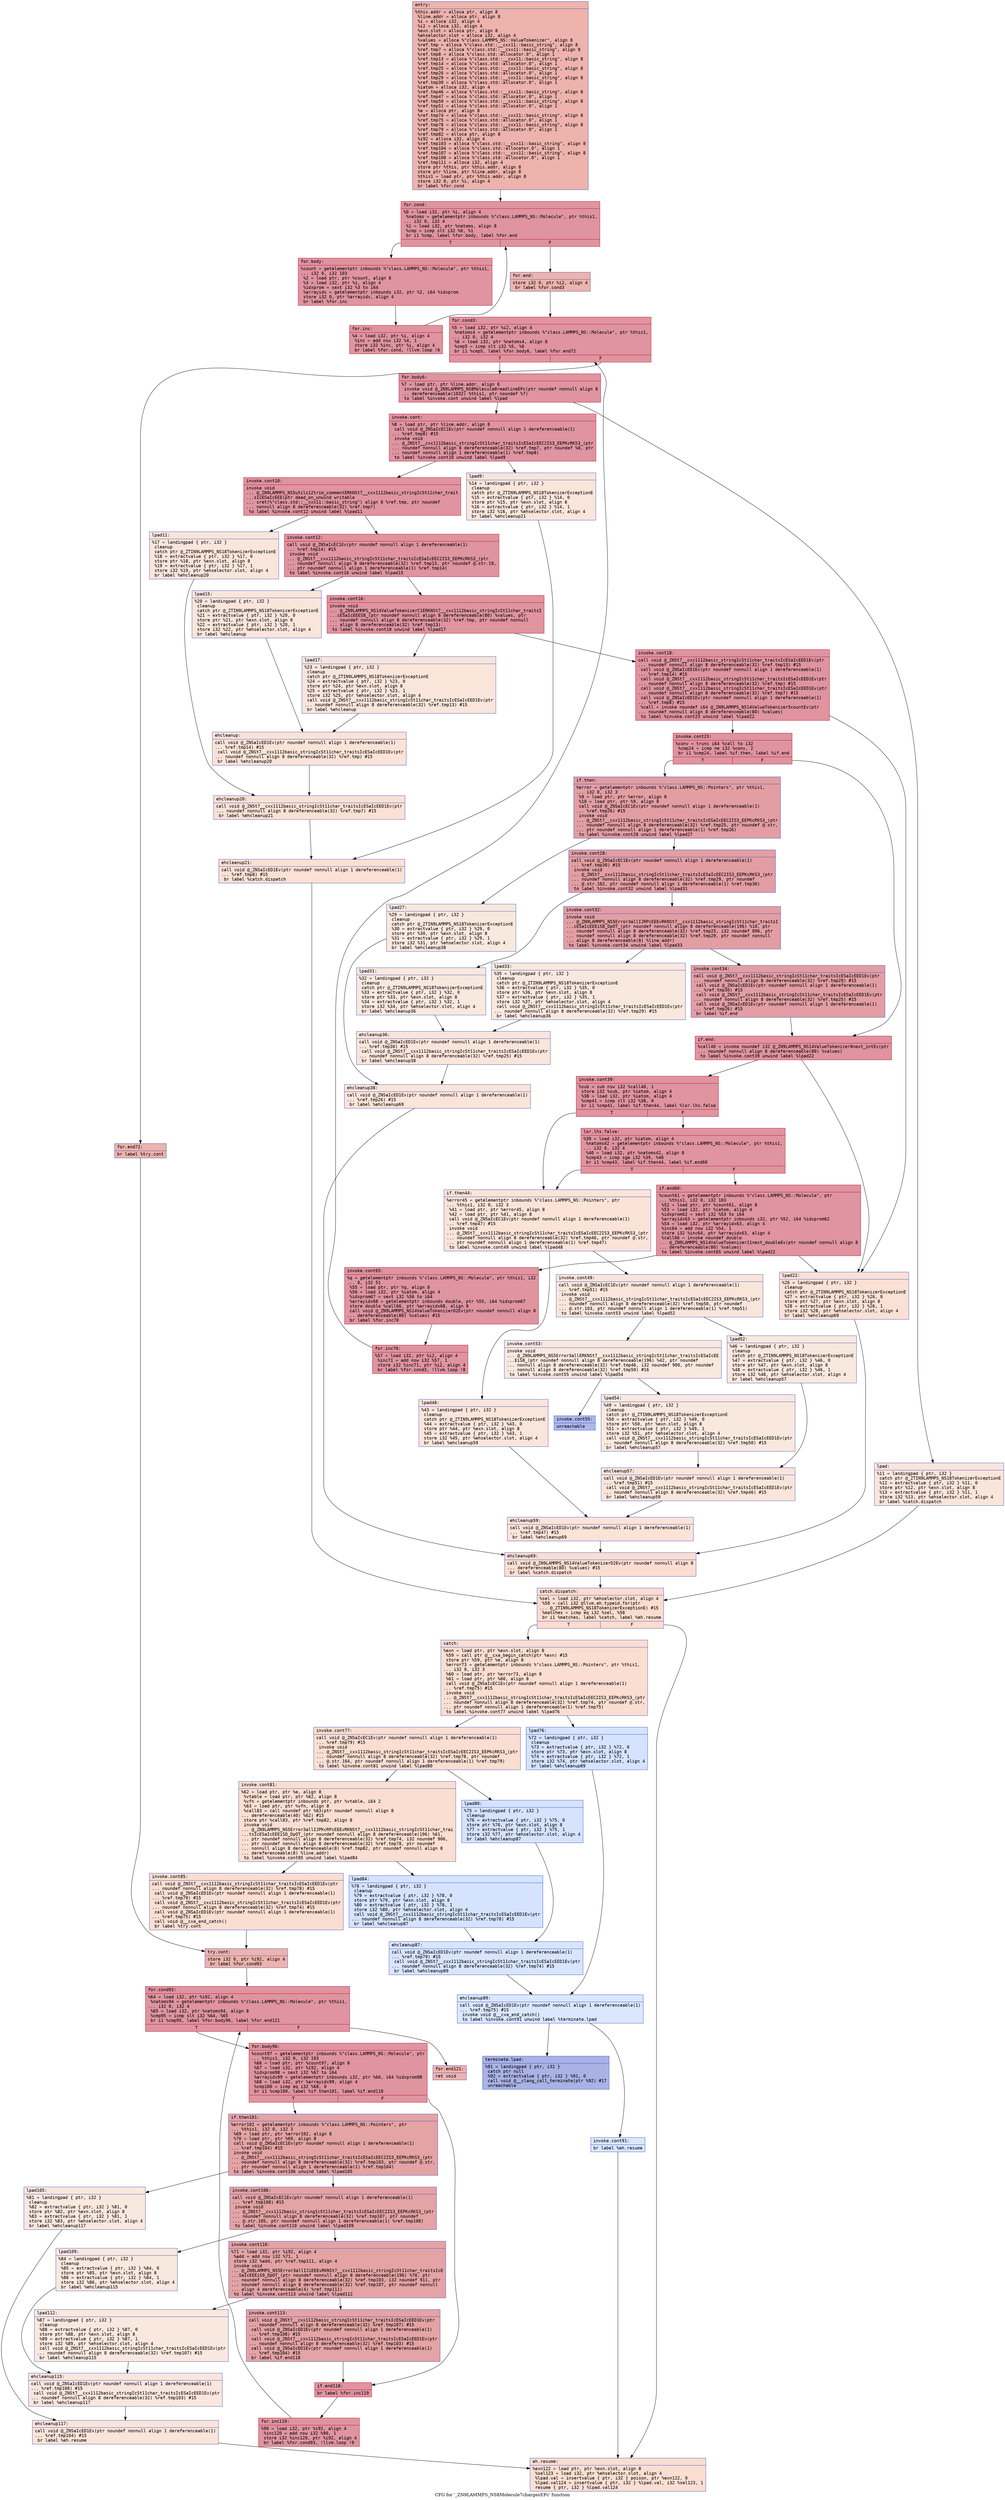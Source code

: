 digraph "CFG for '_ZN9LAMMPS_NS8Molecule7chargesEPc' function" {
	label="CFG for '_ZN9LAMMPS_NS8Molecule7chargesEPc' function";

	Node0x558e6093cf70 [shape=record,color="#3d50c3ff", style=filled, fillcolor="#d6524470" fontname="Courier",label="{entry:\l|  %this.addr = alloca ptr, align 8\l  %line.addr = alloca ptr, align 8\l  %i = alloca i32, align 4\l  %i2 = alloca i32, align 4\l  %exn.slot = alloca ptr, align 8\l  %ehselector.slot = alloca i32, align 4\l  %values = alloca %\"class.LAMMPS_NS::ValueTokenizer\", align 8\l  %ref.tmp = alloca %\"class.std::__cxx11::basic_string\", align 8\l  %ref.tmp7 = alloca %\"class.std::__cxx11::basic_string\", align 8\l  %ref.tmp8 = alloca %\"class.std::allocator.0\", align 1\l  %ref.tmp13 = alloca %\"class.std::__cxx11::basic_string\", align 8\l  %ref.tmp14 = alloca %\"class.std::allocator.0\", align 1\l  %ref.tmp25 = alloca %\"class.std::__cxx11::basic_string\", align 8\l  %ref.tmp26 = alloca %\"class.std::allocator.0\", align 1\l  %ref.tmp29 = alloca %\"class.std::__cxx11::basic_string\", align 8\l  %ref.tmp30 = alloca %\"class.std::allocator.0\", align 1\l  %iatom = alloca i32, align 4\l  %ref.tmp46 = alloca %\"class.std::__cxx11::basic_string\", align 8\l  %ref.tmp47 = alloca %\"class.std::allocator.0\", align 1\l  %ref.tmp50 = alloca %\"class.std::__cxx11::basic_string\", align 8\l  %ref.tmp51 = alloca %\"class.std::allocator.0\", align 1\l  %e = alloca ptr, align 8\l  %ref.tmp74 = alloca %\"class.std::__cxx11::basic_string\", align 8\l  %ref.tmp75 = alloca %\"class.std::allocator.0\", align 1\l  %ref.tmp78 = alloca %\"class.std::__cxx11::basic_string\", align 8\l  %ref.tmp79 = alloca %\"class.std::allocator.0\", align 1\l  %ref.tmp82 = alloca ptr, align 8\l  %i92 = alloca i32, align 4\l  %ref.tmp103 = alloca %\"class.std::__cxx11::basic_string\", align 8\l  %ref.tmp104 = alloca %\"class.std::allocator.0\", align 1\l  %ref.tmp107 = alloca %\"class.std::__cxx11::basic_string\", align 8\l  %ref.tmp108 = alloca %\"class.std::allocator.0\", align 1\l  %ref.tmp111 = alloca i32, align 4\l  store ptr %this, ptr %this.addr, align 8\l  store ptr %line, ptr %line.addr, align 8\l  %this1 = load ptr, ptr %this.addr, align 8\l  store i32 0, ptr %i, align 4\l  br label %for.cond\l}"];
	Node0x558e6093cf70 -> Node0x558e60943830[tooltip="entry -> for.cond\nProbability 100.00%" ];
	Node0x558e60943830 [shape=record,color="#b70d28ff", style=filled, fillcolor="#b70d2870" fontname="Courier",label="{for.cond:\l|  %0 = load i32, ptr %i, align 4\l  %natoms = getelementptr inbounds %\"class.LAMMPS_NS::Molecule\", ptr %this1,\l... i32 0, i32 4\l  %1 = load i32, ptr %natoms, align 8\l  %cmp = icmp slt i32 %0, %1\l  br i1 %cmp, label %for.body, label %for.end\l|{<s0>T|<s1>F}}"];
	Node0x558e60943830:s0 -> Node0x558e60943bb0[tooltip="for.cond -> for.body\nProbability 96.88%" ];
	Node0x558e60943830:s1 -> Node0x558e60943c30[tooltip="for.cond -> for.end\nProbability 3.12%" ];
	Node0x558e60943bb0 [shape=record,color="#b70d28ff", style=filled, fillcolor="#b70d2870" fontname="Courier",label="{for.body:\l|  %count = getelementptr inbounds %\"class.LAMMPS_NS::Molecule\", ptr %this1,\l... i32 0, i32 103\l  %2 = load ptr, ptr %count, align 8\l  %3 = load i32, ptr %i, align 4\l  %idxprom = sext i32 %3 to i64\l  %arrayidx = getelementptr inbounds i32, ptr %2, i64 %idxprom\l  store i32 0, ptr %arrayidx, align 4\l  br label %for.inc\l}"];
	Node0x558e60943bb0 -> Node0x558e60944130[tooltip="for.body -> for.inc\nProbability 100.00%" ];
	Node0x558e60944130 [shape=record,color="#b70d28ff", style=filled, fillcolor="#b70d2870" fontname="Courier",label="{for.inc:\l|  %4 = load i32, ptr %i, align 4\l  %inc = add nsw i32 %4, 1\l  store i32 %inc, ptr %i, align 4\l  br label %for.cond, !llvm.loop !6\l}"];
	Node0x558e60944130 -> Node0x558e60943830[tooltip="for.inc -> for.cond\nProbability 100.00%" ];
	Node0x558e60943c30 [shape=record,color="#3d50c3ff", style=filled, fillcolor="#d6524470" fontname="Courier",label="{for.end:\l|  store i32 0, ptr %i2, align 4\l  br label %for.cond3\l}"];
	Node0x558e60943c30 -> Node0x558e60944640[tooltip="for.end -> for.cond3\nProbability 100.00%" ];
	Node0x558e60944640 [shape=record,color="#b70d28ff", style=filled, fillcolor="#b70d2870" fontname="Courier",label="{for.cond3:\l|  %5 = load i32, ptr %i2, align 4\l  %natoms4 = getelementptr inbounds %\"class.LAMMPS_NS::Molecule\", ptr %this1,\l... i32 0, i32 4\l  %6 = load i32, ptr %natoms4, align 8\l  %cmp5 = icmp slt i32 %5, %6\l  br i1 %cmp5, label %for.body6, label %for.end72\l|{<s0>T|<s1>F}}"];
	Node0x558e60944640:s0 -> Node0x558e60942c40[tooltip="for.cond3 -> for.body6\nProbability 96.88%" ];
	Node0x558e60944640:s1 -> Node0x558e60942cc0[tooltip="for.cond3 -> for.end72\nProbability 3.12%" ];
	Node0x558e60942c40 [shape=record,color="#b70d28ff", style=filled, fillcolor="#b70d2870" fontname="Courier",label="{for.body6:\l|  %7 = load ptr, ptr %line.addr, align 8\l  invoke void @_ZN9LAMMPS_NS8Molecule8readlineEPc(ptr noundef nonnull align 8\l... dereferenceable(1032) %this1, ptr noundef %7)\l          to label %invoke.cont unwind label %lpad\l}"];
	Node0x558e60942c40 -> Node0x558e60944f30[tooltip="for.body6 -> invoke.cont\nProbability 100.00%" ];
	Node0x558e60942c40 -> Node0x558e60944fb0[tooltip="for.body6 -> lpad\nProbability 0.00%" ];
	Node0x558e60944f30 [shape=record,color="#b70d28ff", style=filled, fillcolor="#b70d2870" fontname="Courier",label="{invoke.cont:\l|  %8 = load ptr, ptr %line.addr, align 8\l  call void @_ZNSaIcEC1Ev(ptr noundef nonnull align 1 dereferenceable(1)\l... %ref.tmp8) #15\l  invoke void\l... @_ZNSt7__cxx1112basic_stringIcSt11char_traitsIcESaIcEEC2IS3_EEPKcRKS3_(ptr\l... noundef nonnull align 8 dereferenceable(32) %ref.tmp7, ptr noundef %8, ptr\l... noundef nonnull align 1 dereferenceable(1) %ref.tmp8)\l          to label %invoke.cont10 unwind label %lpad9\l}"];
	Node0x558e60944f30 -> Node0x558e609453a0[tooltip="invoke.cont -> invoke.cont10\nProbability 100.00%" ];
	Node0x558e60944f30 -> Node0x558e609453f0[tooltip="invoke.cont -> lpad9\nProbability 0.00%" ];
	Node0x558e609453a0 [shape=record,color="#b70d28ff", style=filled, fillcolor="#b70d2870" fontname="Courier",label="{invoke.cont10:\l|  invoke void\l... @_ZN9LAMMPS_NS5utils12trim_commentERKNSt7__cxx1112basic_stringIcSt11char_trait\l...sIcESaIcEEE(ptr dead_on_unwind writable\l... sret(%\"class.std::__cxx11::basic_string\") align 8 %ref.tmp, ptr noundef\l... nonnull align 8 dereferenceable(32) %ref.tmp7)\l          to label %invoke.cont12 unwind label %lpad11\l}"];
	Node0x558e609453a0 -> Node0x558e60945350[tooltip="invoke.cont10 -> invoke.cont12\nProbability 100.00%" ];
	Node0x558e609453a0 -> Node0x558e609456f0[tooltip="invoke.cont10 -> lpad11\nProbability 0.00%" ];
	Node0x558e60945350 [shape=record,color="#b70d28ff", style=filled, fillcolor="#b70d2870" fontname="Courier",label="{invoke.cont12:\l|  call void @_ZNSaIcEC1Ev(ptr noundef nonnull align 1 dereferenceable(1)\l... %ref.tmp14) #15\l  invoke void\l... @_ZNSt7__cxx1112basic_stringIcSt11char_traitsIcESaIcEEC2IS3_EEPKcRKS3_(ptr\l... noundef nonnull align 8 dereferenceable(32) %ref.tmp13, ptr noundef @.str.19,\l... ptr noundef nonnull align 1 dereferenceable(1) %ref.tmp14)\l          to label %invoke.cont16 unwind label %lpad15\l}"];
	Node0x558e60945350 -> Node0x558e60945ac0[tooltip="invoke.cont12 -> invoke.cont16\nProbability 100.00%" ];
	Node0x558e60945350 -> Node0x558e60945b40[tooltip="invoke.cont12 -> lpad15\nProbability 0.00%" ];
	Node0x558e60945ac0 [shape=record,color="#b70d28ff", style=filled, fillcolor="#b70d2870" fontname="Courier",label="{invoke.cont16:\l|  invoke void\l... @_ZN9LAMMPS_NS14ValueTokenizerC1ERKNSt7__cxx1112basic_stringIcSt11char_traitsI\l...cESaIcEEES8_(ptr noundef nonnull align 8 dereferenceable(80) %values, ptr\l... noundef nonnull align 8 dereferenceable(32) %ref.tmp, ptr noundef nonnull\l... align 8 dereferenceable(32) %ref.tmp13)\l          to label %invoke.cont18 unwind label %lpad17\l}"];
	Node0x558e60945ac0 -> Node0x558e60945a70[tooltip="invoke.cont16 -> invoke.cont18\nProbability 100.00%" ];
	Node0x558e60945ac0 -> Node0x558e60945dd0[tooltip="invoke.cont16 -> lpad17\nProbability 0.00%" ];
	Node0x558e60945a70 [shape=record,color="#b70d28ff", style=filled, fillcolor="#b70d2870" fontname="Courier",label="{invoke.cont18:\l|  call void @_ZNSt7__cxx1112basic_stringIcSt11char_traitsIcESaIcEED1Ev(ptr\l... noundef nonnull align 8 dereferenceable(32) %ref.tmp13) #15\l  call void @_ZNSaIcED1Ev(ptr noundef nonnull align 1 dereferenceable(1)\l... %ref.tmp14) #15\l  call void @_ZNSt7__cxx1112basic_stringIcSt11char_traitsIcESaIcEED1Ev(ptr\l... noundef nonnull align 8 dereferenceable(32) %ref.tmp) #15\l  call void @_ZNSt7__cxx1112basic_stringIcSt11char_traitsIcESaIcEED1Ev(ptr\l... noundef nonnull align 8 dereferenceable(32) %ref.tmp7) #15\l  call void @_ZNSaIcED1Ev(ptr noundef nonnull align 1 dereferenceable(1)\l... %ref.tmp8) #15\l  %call = invoke noundef i64 @_ZN9LAMMPS_NS14ValueTokenizer5countEv(ptr\l... noundef nonnull align 8 dereferenceable(80) %values)\l          to label %invoke.cont23 unwind label %lpad22\l}"];
	Node0x558e60945a70 -> Node0x558e60946570[tooltip="invoke.cont18 -> invoke.cont23\nProbability 100.00%" ];
	Node0x558e60945a70 -> Node0x558e609465f0[tooltip="invoke.cont18 -> lpad22\nProbability 0.00%" ];
	Node0x558e60946570 [shape=record,color="#b70d28ff", style=filled, fillcolor="#b70d2870" fontname="Courier",label="{invoke.cont23:\l|  %conv = trunc i64 %call to i32\l  %cmp24 = icmp ne i32 %conv, 2\l  br i1 %cmp24, label %if.then, label %if.end\l|{<s0>T|<s1>F}}"];
	Node0x558e60946570:s0 -> Node0x558e60946810[tooltip="invoke.cont23 -> if.then\nProbability 50.00%" ];
	Node0x558e60946570:s1 -> Node0x558e60946880[tooltip="invoke.cont23 -> if.end\nProbability 50.00%" ];
	Node0x558e60946810 [shape=record,color="#3d50c3ff", style=filled, fillcolor="#be242e70" fontname="Courier",label="{if.then:\l|  %error = getelementptr inbounds %\"class.LAMMPS_NS::Pointers\", ptr %this1,\l... i32 0, i32 3\l  %9 = load ptr, ptr %error, align 8\l  %10 = load ptr, ptr %9, align 8\l  call void @_ZNSaIcEC1Ev(ptr noundef nonnull align 1 dereferenceable(1)\l... %ref.tmp26) #15\l  invoke void\l... @_ZNSt7__cxx1112basic_stringIcSt11char_traitsIcESaIcEEC2IS3_EEPKcRKS3_(ptr\l... noundef nonnull align 8 dereferenceable(32) %ref.tmp25, ptr noundef @.str,\l... ptr noundef nonnull align 1 dereferenceable(1) %ref.tmp26)\l          to label %invoke.cont28 unwind label %lpad27\l}"];
	Node0x558e60946810 -> Node0x558e60946d60[tooltip="if.then -> invoke.cont28\nProbability 100.00%" ];
	Node0x558e60946810 -> Node0x558e60946db0[tooltip="if.then -> lpad27\nProbability 0.00%" ];
	Node0x558e60946d60 [shape=record,color="#3d50c3ff", style=filled, fillcolor="#be242e70" fontname="Courier",label="{invoke.cont28:\l|  call void @_ZNSaIcEC1Ev(ptr noundef nonnull align 1 dereferenceable(1)\l... %ref.tmp30) #15\l  invoke void\l... @_ZNSt7__cxx1112basic_stringIcSt11char_traitsIcESaIcEEC2IS3_EEPKcRKS3_(ptr\l... noundef nonnull align 8 dereferenceable(32) %ref.tmp29, ptr noundef\l... @.str.102, ptr noundef nonnull align 1 dereferenceable(1) %ref.tmp30)\l          to label %invoke.cont32 unwind label %lpad31\l}"];
	Node0x558e60946d60 -> Node0x558e60947100[tooltip="invoke.cont28 -> invoke.cont32\nProbability 100.00%" ];
	Node0x558e60946d60 -> Node0x558e60947150[tooltip="invoke.cont28 -> lpad31\nProbability 0.00%" ];
	Node0x558e60947100 [shape=record,color="#3d50c3ff", style=filled, fillcolor="#be242e70" fontname="Courier",label="{invoke.cont32:\l|  invoke void\l... @_ZN9LAMMPS_NS5Error3allIJRPcEEEvRKNSt7__cxx1112basic_stringIcSt11char_traitsI\l...cESaIcEEEiSB_DpOT_(ptr noundef nonnull align 8 dereferenceable(196) %10, ptr\l... noundef nonnull align 8 dereferenceable(32) %ref.tmp25, i32 noundef 896, ptr\l... noundef nonnull align 8 dereferenceable(32) %ref.tmp29, ptr noundef nonnull\l... align 8 dereferenceable(8) %line.addr)\l          to label %invoke.cont34 unwind label %lpad33\l}"];
	Node0x558e60947100 -> Node0x558e609470b0[tooltip="invoke.cont32 -> invoke.cont34\nProbability 100.00%" ];
	Node0x558e60947100 -> Node0x558e60947410[tooltip="invoke.cont32 -> lpad33\nProbability 0.00%" ];
	Node0x558e609470b0 [shape=record,color="#3d50c3ff", style=filled, fillcolor="#be242e70" fontname="Courier",label="{invoke.cont34:\l|  call void @_ZNSt7__cxx1112basic_stringIcSt11char_traitsIcESaIcEED1Ev(ptr\l... noundef nonnull align 8 dereferenceable(32) %ref.tmp29) #15\l  call void @_ZNSaIcED1Ev(ptr noundef nonnull align 1 dereferenceable(1)\l... %ref.tmp30) #15\l  call void @_ZNSt7__cxx1112basic_stringIcSt11char_traitsIcESaIcEED1Ev(ptr\l... noundef nonnull align 8 dereferenceable(32) %ref.tmp25) #15\l  call void @_ZNSaIcED1Ev(ptr noundef nonnull align 1 dereferenceable(1)\l... %ref.tmp26) #15\l  br label %if.end\l}"];
	Node0x558e609470b0 -> Node0x558e60946880[tooltip="invoke.cont34 -> if.end\nProbability 100.00%" ];
	Node0x558e60944fb0 [shape=record,color="#3d50c3ff", style=filled, fillcolor="#f4c5ad70" fontname="Courier",label="{lpad:\l|  %11 = landingpad \{ ptr, i32 \}\l          catch ptr @_ZTIN9LAMMPS_NS18TokenizerExceptionE\l  %12 = extractvalue \{ ptr, i32 \} %11, 0\l  store ptr %12, ptr %exn.slot, align 8\l  %13 = extractvalue \{ ptr, i32 \} %11, 1\l  store i32 %13, ptr %ehselector.slot, align 4\l  br label %catch.dispatch\l}"];
	Node0x558e60944fb0 -> Node0x558e60947e30[tooltip="lpad -> catch.dispatch\nProbability 100.00%" ];
	Node0x558e609453f0 [shape=record,color="#3d50c3ff", style=filled, fillcolor="#f4c5ad70" fontname="Courier",label="{lpad9:\l|  %14 = landingpad \{ ptr, i32 \}\l          cleanup\l          catch ptr @_ZTIN9LAMMPS_NS18TokenizerExceptionE\l  %15 = extractvalue \{ ptr, i32 \} %14, 0\l  store ptr %15, ptr %exn.slot, align 8\l  %16 = extractvalue \{ ptr, i32 \} %14, 1\l  store i32 %16, ptr %ehselector.slot, align 4\l  br label %ehcleanup21\l}"];
	Node0x558e609453f0 -> Node0x558e60948160[tooltip="lpad9 -> ehcleanup21\nProbability 100.00%" ];
	Node0x558e609456f0 [shape=record,color="#3d50c3ff", style=filled, fillcolor="#f4c5ad70" fontname="Courier",label="{lpad11:\l|  %17 = landingpad \{ ptr, i32 \}\l          cleanup\l          catch ptr @_ZTIN9LAMMPS_NS18TokenizerExceptionE\l  %18 = extractvalue \{ ptr, i32 \} %17, 0\l  store ptr %18, ptr %exn.slot, align 8\l  %19 = extractvalue \{ ptr, i32 \} %17, 1\l  store i32 %19, ptr %ehselector.slot, align 4\l  br label %ehcleanup20\l}"];
	Node0x558e609456f0 -> Node0x558e60948560[tooltip="lpad11 -> ehcleanup20\nProbability 100.00%" ];
	Node0x558e60945b40 [shape=record,color="#3d50c3ff", style=filled, fillcolor="#f4c5ad70" fontname="Courier",label="{lpad15:\l|  %20 = landingpad \{ ptr, i32 \}\l          cleanup\l          catch ptr @_ZTIN9LAMMPS_NS18TokenizerExceptionE\l  %21 = extractvalue \{ ptr, i32 \} %20, 0\l  store ptr %21, ptr %exn.slot, align 8\l  %22 = extractvalue \{ ptr, i32 \} %20, 1\l  store i32 %22, ptr %ehselector.slot, align 4\l  br label %ehcleanup\l}"];
	Node0x558e60945b40 -> Node0x558e60948960[tooltip="lpad15 -> ehcleanup\nProbability 100.00%" ];
	Node0x558e60945dd0 [shape=record,color="#3d50c3ff", style=filled, fillcolor="#f4c5ad70" fontname="Courier",label="{lpad17:\l|  %23 = landingpad \{ ptr, i32 \}\l          cleanup\l          catch ptr @_ZTIN9LAMMPS_NS18TokenizerExceptionE\l  %24 = extractvalue \{ ptr, i32 \} %23, 0\l  store ptr %24, ptr %exn.slot, align 8\l  %25 = extractvalue \{ ptr, i32 \} %23, 1\l  store i32 %25, ptr %ehselector.slot, align 4\l  call void @_ZNSt7__cxx1112basic_stringIcSt11char_traitsIcESaIcEED1Ev(ptr\l... noundef nonnull align 8 dereferenceable(32) %ref.tmp13) #15\l  br label %ehcleanup\l}"];
	Node0x558e60945dd0 -> Node0x558e60948960[tooltip="lpad17 -> ehcleanup\nProbability 100.00%" ];
	Node0x558e60948960 [shape=record,color="#3d50c3ff", style=filled, fillcolor="#f6bfa670" fontname="Courier",label="{ehcleanup:\l|  call void @_ZNSaIcED1Ev(ptr noundef nonnull align 1 dereferenceable(1)\l... %ref.tmp14) #15\l  call void @_ZNSt7__cxx1112basic_stringIcSt11char_traitsIcESaIcEED1Ev(ptr\l... noundef nonnull align 8 dereferenceable(32) %ref.tmp) #15\l  br label %ehcleanup20\l}"];
	Node0x558e60948960 -> Node0x558e60948560[tooltip="ehcleanup -> ehcleanup20\nProbability 100.00%" ];
	Node0x558e60948560 [shape=record,color="#3d50c3ff", style=filled, fillcolor="#f7bca170" fontname="Courier",label="{ehcleanup20:\l|  call void @_ZNSt7__cxx1112basic_stringIcSt11char_traitsIcESaIcEED1Ev(ptr\l... noundef nonnull align 8 dereferenceable(32) %ref.tmp7) #15\l  br label %ehcleanup21\l}"];
	Node0x558e60948560 -> Node0x558e60948160[tooltip="ehcleanup20 -> ehcleanup21\nProbability 100.00%" ];
	Node0x558e60948160 [shape=record,color="#3d50c3ff", style=filled, fillcolor="#f7b99e70" fontname="Courier",label="{ehcleanup21:\l|  call void @_ZNSaIcED1Ev(ptr noundef nonnull align 1 dereferenceable(1)\l... %ref.tmp8) #15\l  br label %catch.dispatch\l}"];
	Node0x558e60948160 -> Node0x558e60947e30[tooltip="ehcleanup21 -> catch.dispatch\nProbability 100.00%" ];
	Node0x558e609465f0 [shape=record,color="#3d50c3ff", style=filled, fillcolor="#f7bca170" fontname="Courier",label="{lpad22:\l|  %26 = landingpad \{ ptr, i32 \}\l          cleanup\l          catch ptr @_ZTIN9LAMMPS_NS18TokenizerExceptionE\l  %27 = extractvalue \{ ptr, i32 \} %26, 0\l  store ptr %27, ptr %exn.slot, align 8\l  %28 = extractvalue \{ ptr, i32 \} %26, 1\l  store i32 %28, ptr %ehselector.slot, align 4\l  br label %ehcleanup69\l}"];
	Node0x558e609465f0 -> Node0x558e60949720[tooltip="lpad22 -> ehcleanup69\nProbability 100.00%" ];
	Node0x558e60946db0 [shape=record,color="#3d50c3ff", style=filled, fillcolor="#f2cab570" fontname="Courier",label="{lpad27:\l|  %29 = landingpad \{ ptr, i32 \}\l          cleanup\l          catch ptr @_ZTIN9LAMMPS_NS18TokenizerExceptionE\l  %30 = extractvalue \{ ptr, i32 \} %29, 0\l  store ptr %30, ptr %exn.slot, align 8\l  %31 = extractvalue \{ ptr, i32 \} %29, 1\l  store i32 %31, ptr %ehselector.slot, align 4\l  br label %ehcleanup38\l}"];
	Node0x558e60946db0 -> Node0x558e60949ac0[tooltip="lpad27 -> ehcleanup38\nProbability 100.00%" ];
	Node0x558e60947150 [shape=record,color="#3d50c3ff", style=filled, fillcolor="#f2cab570" fontname="Courier",label="{lpad31:\l|  %32 = landingpad \{ ptr, i32 \}\l          cleanup\l          catch ptr @_ZTIN9LAMMPS_NS18TokenizerExceptionE\l  %33 = extractvalue \{ ptr, i32 \} %32, 0\l  store ptr %33, ptr %exn.slot, align 8\l  %34 = extractvalue \{ ptr, i32 \} %32, 1\l  store i32 %34, ptr %ehselector.slot, align 4\l  br label %ehcleanup36\l}"];
	Node0x558e60947150 -> Node0x558e60949e60[tooltip="lpad31 -> ehcleanup36\nProbability 100.00%" ];
	Node0x558e60947410 [shape=record,color="#3d50c3ff", style=filled, fillcolor="#f2cab570" fontname="Courier",label="{lpad33:\l|  %35 = landingpad \{ ptr, i32 \}\l          cleanup\l          catch ptr @_ZTIN9LAMMPS_NS18TokenizerExceptionE\l  %36 = extractvalue \{ ptr, i32 \} %35, 0\l  store ptr %36, ptr %exn.slot, align 8\l  %37 = extractvalue \{ ptr, i32 \} %35, 1\l  store i32 %37, ptr %ehselector.slot, align 4\l  call void @_ZNSt7__cxx1112basic_stringIcSt11char_traitsIcESaIcEED1Ev(ptr\l... noundef nonnull align 8 dereferenceable(32) %ref.tmp29) #15\l  br label %ehcleanup36\l}"];
	Node0x558e60947410 -> Node0x558e60949e60[tooltip="lpad33 -> ehcleanup36\nProbability 100.00%" ];
	Node0x558e60949e60 [shape=record,color="#3d50c3ff", style=filled, fillcolor="#f4c5ad70" fontname="Courier",label="{ehcleanup36:\l|  call void @_ZNSaIcED1Ev(ptr noundef nonnull align 1 dereferenceable(1)\l... %ref.tmp30) #15\l  call void @_ZNSt7__cxx1112basic_stringIcSt11char_traitsIcESaIcEED1Ev(ptr\l... noundef nonnull align 8 dereferenceable(32) %ref.tmp25) #15\l  br label %ehcleanup38\l}"];
	Node0x558e60949e60 -> Node0x558e60949ac0[tooltip="ehcleanup36 -> ehcleanup38\nProbability 100.00%" ];
	Node0x558e60949ac0 [shape=record,color="#3d50c3ff", style=filled, fillcolor="#f5c1a970" fontname="Courier",label="{ehcleanup38:\l|  call void @_ZNSaIcED1Ev(ptr noundef nonnull align 1 dereferenceable(1)\l... %ref.tmp26) #15\l  br label %ehcleanup69\l}"];
	Node0x558e60949ac0 -> Node0x558e60949720[tooltip="ehcleanup38 -> ehcleanup69\nProbability 100.00%" ];
	Node0x558e60946880 [shape=record,color="#b70d28ff", style=filled, fillcolor="#b70d2870" fontname="Courier",label="{if.end:\l|  %call40 = invoke noundef i32 @_ZN9LAMMPS_NS14ValueTokenizer8next_intEv(ptr\l... noundef nonnull align 8 dereferenceable(80) %values)\l          to label %invoke.cont39 unwind label %lpad22\l}"];
	Node0x558e60946880 -> Node0x558e6094a790[tooltip="if.end -> invoke.cont39\nProbability 100.00%" ];
	Node0x558e60946880 -> Node0x558e609465f0[tooltip="if.end -> lpad22\nProbability 0.00%" ];
	Node0x558e6094a790 [shape=record,color="#b70d28ff", style=filled, fillcolor="#b70d2870" fontname="Courier",label="{invoke.cont39:\l|  %sub = sub nsw i32 %call40, 1\l  store i32 %sub, ptr %iatom, align 4\l  %38 = load i32, ptr %iatom, align 4\l  %cmp41 = icmp slt i32 %38, 0\l  br i1 %cmp41, label %if.then44, label %lor.lhs.false\l|{<s0>T|<s1>F}}"];
	Node0x558e6094a790:s0 -> Node0x558e6094abd0[tooltip="invoke.cont39 -> if.then44\nProbability 0.00%" ];
	Node0x558e6094a790:s1 -> Node0x558e6094ac20[tooltip="invoke.cont39 -> lor.lhs.false\nProbability 100.00%" ];
	Node0x558e6094ac20 [shape=record,color="#b70d28ff", style=filled, fillcolor="#b70d2870" fontname="Courier",label="{lor.lhs.false:\l|  %39 = load i32, ptr %iatom, align 4\l  %natoms42 = getelementptr inbounds %\"class.LAMMPS_NS::Molecule\", ptr %this1,\l... i32 0, i32 4\l  %40 = load i32, ptr %natoms42, align 8\l  %cmp43 = icmp sge i32 %39, %40\l  br i1 %cmp43, label %if.then44, label %if.end60\l|{<s0>T|<s1>F}}"];
	Node0x558e6094ac20:s0 -> Node0x558e6094abd0[tooltip="lor.lhs.false -> if.then44\nProbability 0.00%" ];
	Node0x558e6094ac20:s1 -> Node0x558e6094aff0[tooltip="lor.lhs.false -> if.end60\nProbability 100.00%" ];
	Node0x558e6094abd0 [shape=record,color="#3d50c3ff", style=filled, fillcolor="#f6bfa670" fontname="Courier",label="{if.then44:\l|  %error45 = getelementptr inbounds %\"class.LAMMPS_NS::Pointers\", ptr\l... %this1, i32 0, i32 3\l  %41 = load ptr, ptr %error45, align 8\l  %42 = load ptr, ptr %41, align 8\l  call void @_ZNSaIcEC1Ev(ptr noundef nonnull align 1 dereferenceable(1)\l... %ref.tmp47) #15\l  invoke void\l... @_ZNSt7__cxx1112basic_stringIcSt11char_traitsIcESaIcEEC2IS3_EEPKcRKS3_(ptr\l... noundef nonnull align 8 dereferenceable(32) %ref.tmp46, ptr noundef @.str,\l... ptr noundef nonnull align 1 dereferenceable(1) %ref.tmp47)\l          to label %invoke.cont49 unwind label %lpad48\l}"];
	Node0x558e6094abd0 -> Node0x558e6094b480[tooltip="if.then44 -> invoke.cont49\nProbability 50.00%" ];
	Node0x558e6094abd0 -> Node0x558e6094b500[tooltip="if.then44 -> lpad48\nProbability 50.00%" ];
	Node0x558e6094b480 [shape=record,color="#3d50c3ff", style=filled, fillcolor="#f4c5ad70" fontname="Courier",label="{invoke.cont49:\l|  call void @_ZNSaIcEC1Ev(ptr noundef nonnull align 1 dereferenceable(1)\l... %ref.tmp51) #15\l  invoke void\l... @_ZNSt7__cxx1112basic_stringIcSt11char_traitsIcESaIcEEC2IS3_EEPKcRKS3_(ptr\l... noundef nonnull align 8 dereferenceable(32) %ref.tmp50, ptr noundef\l... @.str.103, ptr noundef nonnull align 1 dereferenceable(1) %ref.tmp51)\l          to label %invoke.cont53 unwind label %lpad52\l}"];
	Node0x558e6094b480 -> Node0x558e6094b820[tooltip="invoke.cont49 -> invoke.cont53\nProbability 50.00%" ];
	Node0x558e6094b480 -> Node0x558e6094b870[tooltip="invoke.cont49 -> lpad52\nProbability 50.00%" ];
	Node0x558e6094b820 [shape=record,color="#3d50c3ff", style=filled, fillcolor="#f2cab570" fontname="Courier",label="{invoke.cont53:\l|  invoke void\l... @_ZN9LAMMPS_NS5Error3allERKNSt7__cxx1112basic_stringIcSt11char_traitsIcESaIcEE\l...EiS8_(ptr noundef nonnull align 8 dereferenceable(196) %42, ptr noundef\l... nonnull align 8 dereferenceable(32) %ref.tmp46, i32 noundef 900, ptr noundef\l... nonnull align 8 dereferenceable(32) %ref.tmp50) #16\l          to label %invoke.cont55 unwind label %lpad54\l}"];
	Node0x558e6094b820 -> Node0x558e6094b7d0[tooltip="invoke.cont53 -> invoke.cont55\nProbability 0.00%" ];
	Node0x558e6094b820 -> Node0x558e60944b60[tooltip="invoke.cont53 -> lpad54\nProbability 100.00%" ];
	Node0x558e6094b7d0 [shape=record,color="#3d50c3ff", style=filled, fillcolor="#465ecf70" fontname="Courier",label="{invoke.cont55:\l|  unreachable\l}"];
	Node0x558e6094b500 [shape=record,color="#3d50c3ff", style=filled, fillcolor="#f4c5ad70" fontname="Courier",label="{lpad48:\l|  %43 = landingpad \{ ptr, i32 \}\l          cleanup\l          catch ptr @_ZTIN9LAMMPS_NS18TokenizerExceptionE\l  %44 = extractvalue \{ ptr, i32 \} %43, 0\l  store ptr %44, ptr %exn.slot, align 8\l  %45 = extractvalue \{ ptr, i32 \} %43, 1\l  store i32 %45, ptr %ehselector.slot, align 4\l  br label %ehcleanup59\l}"];
	Node0x558e6094b500 -> Node0x558e6094c7e0[tooltip="lpad48 -> ehcleanup59\nProbability 100.00%" ];
	Node0x558e6094b870 [shape=record,color="#3d50c3ff", style=filled, fillcolor="#f2cab570" fontname="Courier",label="{lpad52:\l|  %46 = landingpad \{ ptr, i32 \}\l          cleanup\l          catch ptr @_ZTIN9LAMMPS_NS18TokenizerExceptionE\l  %47 = extractvalue \{ ptr, i32 \} %46, 0\l  store ptr %47, ptr %exn.slot, align 8\l  %48 = extractvalue \{ ptr, i32 \} %46, 1\l  store i32 %48, ptr %ehselector.slot, align 4\l  br label %ehcleanup57\l}"];
	Node0x558e6094b870 -> Node0x558e6094d3c0[tooltip="lpad52 -> ehcleanup57\nProbability 100.00%" ];
	Node0x558e60944b60 [shape=record,color="#3d50c3ff", style=filled, fillcolor="#f2cab570" fontname="Courier",label="{lpad54:\l|  %49 = landingpad \{ ptr, i32 \}\l          cleanup\l          catch ptr @_ZTIN9LAMMPS_NS18TokenizerExceptionE\l  %50 = extractvalue \{ ptr, i32 \} %49, 0\l  store ptr %50, ptr %exn.slot, align 8\l  %51 = extractvalue \{ ptr, i32 \} %49, 1\l  store i32 %51, ptr %ehselector.slot, align 4\l  call void @_ZNSt7__cxx1112basic_stringIcSt11char_traitsIcESaIcEED1Ev(ptr\l... noundef nonnull align 8 dereferenceable(32) %ref.tmp50) #15\l  br label %ehcleanup57\l}"];
	Node0x558e60944b60 -> Node0x558e6094d3c0[tooltip="lpad54 -> ehcleanup57\nProbability 100.00%" ];
	Node0x558e6094d3c0 [shape=record,color="#3d50c3ff", style=filled, fillcolor="#f4c5ad70" fontname="Courier",label="{ehcleanup57:\l|  call void @_ZNSaIcED1Ev(ptr noundef nonnull align 1 dereferenceable(1)\l... %ref.tmp51) #15\l  call void @_ZNSt7__cxx1112basic_stringIcSt11char_traitsIcESaIcEED1Ev(ptr\l... noundef nonnull align 8 dereferenceable(32) %ref.tmp46) #15\l  br label %ehcleanup59\l}"];
	Node0x558e6094d3c0 -> Node0x558e6094c7e0[tooltip="ehcleanup57 -> ehcleanup59\nProbability 100.00%" ];
	Node0x558e6094c7e0 [shape=record,color="#3d50c3ff", style=filled, fillcolor="#f6bfa670" fontname="Courier",label="{ehcleanup59:\l|  call void @_ZNSaIcED1Ev(ptr noundef nonnull align 1 dereferenceable(1)\l... %ref.tmp47) #15\l  br label %ehcleanup69\l}"];
	Node0x558e6094c7e0 -> Node0x558e60949720[tooltip="ehcleanup59 -> ehcleanup69\nProbability 100.00%" ];
	Node0x558e6094aff0 [shape=record,color="#b70d28ff", style=filled, fillcolor="#b70d2870" fontname="Courier",label="{if.end60:\l|  %count61 = getelementptr inbounds %\"class.LAMMPS_NS::Molecule\", ptr\l... %this1, i32 0, i32 103\l  %52 = load ptr, ptr %count61, align 8\l  %53 = load i32, ptr %iatom, align 4\l  %idxprom62 = sext i32 %53 to i64\l  %arrayidx63 = getelementptr inbounds i32, ptr %52, i64 %idxprom62\l  %54 = load i32, ptr %arrayidx63, align 4\l  %inc64 = add nsw i32 %54, 1\l  store i32 %inc64, ptr %arrayidx63, align 4\l  %call66 = invoke noundef double\l... @_ZN9LAMMPS_NS14ValueTokenizer11next_doubleEv(ptr noundef nonnull align 8\l... dereferenceable(80) %values)\l          to label %invoke.cont65 unwind label %lpad22\l}"];
	Node0x558e6094aff0 -> Node0x558e6094e170[tooltip="if.end60 -> invoke.cont65\nProbability 100.00%" ];
	Node0x558e6094aff0 -> Node0x558e609465f0[tooltip="if.end60 -> lpad22\nProbability 0.00%" ];
	Node0x558e6094e170 [shape=record,color="#b70d28ff", style=filled, fillcolor="#b70d2870" fontname="Courier",label="{invoke.cont65:\l|  %q = getelementptr inbounds %\"class.LAMMPS_NS::Molecule\", ptr %this1, i32\l... 0, i32 51\l  %55 = load ptr, ptr %q, align 8\l  %56 = load i32, ptr %iatom, align 4\l  %idxprom67 = sext i32 %56 to i64\l  %arrayidx68 = getelementptr inbounds double, ptr %55, i64 %idxprom67\l  store double %call66, ptr %arrayidx68, align 8\l  call void @_ZN9LAMMPS_NS14ValueTokenizerD2Ev(ptr noundef nonnull align 8\l... dereferenceable(80) %values) #15\l  br label %for.inc70\l}"];
	Node0x558e6094e170 -> Node0x558e6094e8c0[tooltip="invoke.cont65 -> for.inc70\nProbability 100.00%" ];
	Node0x558e6094e8c0 [shape=record,color="#b70d28ff", style=filled, fillcolor="#b70d2870" fontname="Courier",label="{for.inc70:\l|  %57 = load i32, ptr %i2, align 4\l  %inc71 = add nsw i32 %57, 1\l  store i32 %inc71, ptr %i2, align 4\l  br label %for.cond3, !llvm.loop !8\l}"];
	Node0x558e6094e8c0 -> Node0x558e60944640[tooltip="for.inc70 -> for.cond3\nProbability 100.00%" ];
	Node0x558e60949720 [shape=record,color="#3d50c3ff", style=filled, fillcolor="#f7b59970" fontname="Courier",label="{ehcleanup69:\l|  call void @_ZN9LAMMPS_NS14ValueTokenizerD2Ev(ptr noundef nonnull align 8\l... dereferenceable(80) %values) #15\l  br label %catch.dispatch\l}"];
	Node0x558e60949720 -> Node0x558e60947e30[tooltip="ehcleanup69 -> catch.dispatch\nProbability 100.00%" ];
	Node0x558e60947e30 [shape=record,color="#3d50c3ff", style=filled, fillcolor="#f7af9170" fontname="Courier",label="{catch.dispatch:\l|  %sel = load i32, ptr %ehselector.slot, align 4\l  %58 = call i32 @llvm.eh.typeid.for(ptr\l... @_ZTIN9LAMMPS_NS18TokenizerExceptionE) #15\l  %matches = icmp eq i32 %sel, %58\l  br i1 %matches, label %catch, label %eh.resume\l|{<s0>T|<s1>F}}"];
	Node0x558e60947e30:s0 -> Node0x558e6094f070[tooltip="catch.dispatch -> catch\nProbability 50.00%" ];
	Node0x558e60947e30:s1 -> Node0x558e6094f0e0[tooltip="catch.dispatch -> eh.resume\nProbability 50.00%" ];
	Node0x558e6094f070 [shape=record,color="#3d50c3ff", style=filled, fillcolor="#f7b59970" fontname="Courier",label="{catch:\l|  %exn = load ptr, ptr %exn.slot, align 8\l  %59 = call ptr @__cxa_begin_catch(ptr %exn) #15\l  store ptr %59, ptr %e, align 8\l  %error73 = getelementptr inbounds %\"class.LAMMPS_NS::Pointers\", ptr %this1,\l... i32 0, i32 3\l  %60 = load ptr, ptr %error73, align 8\l  %61 = load ptr, ptr %60, align 8\l  call void @_ZNSaIcEC1Ev(ptr noundef nonnull align 1 dereferenceable(1)\l... %ref.tmp75) #15\l  invoke void\l... @_ZNSt7__cxx1112basic_stringIcSt11char_traitsIcESaIcEEC2IS3_EEPKcRKS3_(ptr\l... noundef nonnull align 8 dereferenceable(32) %ref.tmp74, ptr noundef @.str,\l... ptr noundef nonnull align 1 dereferenceable(1) %ref.tmp75)\l          to label %invoke.cont77 unwind label %lpad76\l}"];
	Node0x558e6094f070 -> Node0x558e6094f790[tooltip="catch -> invoke.cont77\nProbability 100.00%" ];
	Node0x558e6094f070 -> Node0x558e6094f7e0[tooltip="catch -> lpad76\nProbability 0.00%" ];
	Node0x558e6094f790 [shape=record,color="#3d50c3ff", style=filled, fillcolor="#f7b59970" fontname="Courier",label="{invoke.cont77:\l|  call void @_ZNSaIcEC1Ev(ptr noundef nonnull align 1 dereferenceable(1)\l... %ref.tmp79) #15\l  invoke void\l... @_ZNSt7__cxx1112basic_stringIcSt11char_traitsIcESaIcEEC2IS3_EEPKcRKS3_(ptr\l... noundef nonnull align 8 dereferenceable(32) %ref.tmp78, ptr noundef\l... @.str.104, ptr noundef nonnull align 1 dereferenceable(1) %ref.tmp79)\l          to label %invoke.cont81 unwind label %lpad80\l}"];
	Node0x558e6094f790 -> Node0x558e6094fad0[tooltip="invoke.cont77 -> invoke.cont81\nProbability 100.00%" ];
	Node0x558e6094f790 -> Node0x558e6094fb20[tooltip="invoke.cont77 -> lpad80\nProbability 0.00%" ];
	Node0x558e6094fad0 [shape=record,color="#3d50c3ff", style=filled, fillcolor="#f7b59970" fontname="Courier",label="{invoke.cont81:\l|  %62 = load ptr, ptr %e, align 8\l  %vtable = load ptr, ptr %62, align 8\l  %vfn = getelementptr inbounds ptr, ptr %vtable, i64 2\l  %63 = load ptr, ptr %vfn, align 8\l  %call83 = call noundef ptr %63(ptr noundef nonnull align 8\l... dereferenceable(40) %62) #15\l  store ptr %call83, ptr %ref.tmp82, align 8\l  invoke void\l... @_ZN9LAMMPS_NS5Error3allIJPKcRPcEEEvRKNSt7__cxx1112basic_stringIcSt11char_trai\l...tsIcESaIcEEEiSD_DpOT_(ptr noundef nonnull align 8 dereferenceable(196) %61,\l... ptr noundef nonnull align 8 dereferenceable(32) %ref.tmp74, i32 noundef 906,\l... ptr noundef nonnull align 8 dereferenceable(32) %ref.tmp78, ptr noundef\l... nonnull align 8 dereferenceable(8) %ref.tmp82, ptr noundef nonnull align 8\l... dereferenceable(8) %line.addr)\l          to label %invoke.cont85 unwind label %lpad84\l}"];
	Node0x558e6094fad0 -> Node0x558e60950160[tooltip="invoke.cont81 -> invoke.cont85\nProbability 100.00%" ];
	Node0x558e6094fad0 -> Node0x558e609501e0[tooltip="invoke.cont81 -> lpad84\nProbability 0.00%" ];
	Node0x558e60950160 [shape=record,color="#3d50c3ff", style=filled, fillcolor="#f7b59970" fontname="Courier",label="{invoke.cont85:\l|  call void @_ZNSt7__cxx1112basic_stringIcSt11char_traitsIcESaIcEED1Ev(ptr\l... noundef nonnull align 8 dereferenceable(32) %ref.tmp78) #15\l  call void @_ZNSaIcED1Ev(ptr noundef nonnull align 1 dereferenceable(1)\l... %ref.tmp79) #15\l  call void @_ZNSt7__cxx1112basic_stringIcSt11char_traitsIcESaIcEED1Ev(ptr\l... noundef nonnull align 8 dereferenceable(32) %ref.tmp74) #15\l  call void @_ZNSaIcED1Ev(ptr noundef nonnull align 1 dereferenceable(1)\l... %ref.tmp75) #15\l  call void @__cxa_end_catch()\l  br label %try.cont\l}"];
	Node0x558e60950160 -> Node0x558e609509f0[tooltip="invoke.cont85 -> try.cont\nProbability 100.00%" ];
	Node0x558e609509f0 [shape=record,color="#3d50c3ff", style=filled, fillcolor="#d6524470" fontname="Courier",label="{try.cont:\l|  store i32 0, ptr %i92, align 4\l  br label %for.cond93\l}"];
	Node0x558e609509f0 -> Node0x558e60950ae0[tooltip="try.cont -> for.cond93\nProbability 100.00%" ];
	Node0x558e60950ae0 [shape=record,color="#b70d28ff", style=filled, fillcolor="#b70d2870" fontname="Courier",label="{for.cond93:\l|  %64 = load i32, ptr %i92, align 4\l  %natoms94 = getelementptr inbounds %\"class.LAMMPS_NS::Molecule\", ptr %this1,\l... i32 0, i32 4\l  %65 = load i32, ptr %natoms94, align 8\l  %cmp95 = icmp slt i32 %64, %65\l  br i1 %cmp95, label %for.body96, label %for.end121\l|{<s0>T|<s1>F}}"];
	Node0x558e60950ae0:s0 -> Node0x558e60950de0[tooltip="for.cond93 -> for.body96\nProbability 96.88%" ];
	Node0x558e60950ae0:s1 -> Node0x558e60950e60[tooltip="for.cond93 -> for.end121\nProbability 3.12%" ];
	Node0x558e60950de0 [shape=record,color="#b70d28ff", style=filled, fillcolor="#b70d2870" fontname="Courier",label="{for.body96:\l|  %count97 = getelementptr inbounds %\"class.LAMMPS_NS::Molecule\", ptr\l... %this1, i32 0, i32 103\l  %66 = load ptr, ptr %count97, align 8\l  %67 = load i32, ptr %i92, align 4\l  %idxprom98 = sext i32 %67 to i64\l  %arrayidx99 = getelementptr inbounds i32, ptr %66, i64 %idxprom98\l  %68 = load i32, ptr %arrayidx99, align 4\l  %cmp100 = icmp eq i32 %68, 0\l  br i1 %cmp100, label %if.then101, label %if.end118\l|{<s0>T|<s1>F}}"];
	Node0x558e60950de0:s0 -> Node0x558e60951410[tooltip="for.body96 -> if.then101\nProbability 37.50%" ];
	Node0x558e60950de0:s1 -> Node0x558e60951490[tooltip="for.body96 -> if.end118\nProbability 62.50%" ];
	Node0x558e60951410 [shape=record,color="#3d50c3ff", style=filled, fillcolor="#c32e3170" fontname="Courier",label="{if.then101:\l|  %error102 = getelementptr inbounds %\"class.LAMMPS_NS::Pointers\", ptr\l... %this1, i32 0, i32 3\l  %69 = load ptr, ptr %error102, align 8\l  %70 = load ptr, ptr %69, align 8\l  call void @_ZNSaIcEC1Ev(ptr noundef nonnull align 1 dereferenceable(1)\l... %ref.tmp104) #15\l  invoke void\l... @_ZNSt7__cxx1112basic_stringIcSt11char_traitsIcESaIcEEC2IS3_EEPKcRKS3_(ptr\l... noundef nonnull align 8 dereferenceable(32) %ref.tmp103, ptr noundef @.str,\l... ptr noundef nonnull align 1 dereferenceable(1) %ref.tmp104)\l          to label %invoke.cont106 unwind label %lpad105\l}"];
	Node0x558e60951410 -> Node0x558e60951990[tooltip="if.then101 -> invoke.cont106\nProbability 100.00%" ];
	Node0x558e60951410 -> Node0x558e60951a10[tooltip="if.then101 -> lpad105\nProbability 0.00%" ];
	Node0x558e60951990 [shape=record,color="#3d50c3ff", style=filled, fillcolor="#c32e3170" fontname="Courier",label="{invoke.cont106:\l|  call void @_ZNSaIcEC1Ev(ptr noundef nonnull align 1 dereferenceable(1)\l... %ref.tmp108) #15\l  invoke void\l... @_ZNSt7__cxx1112basic_stringIcSt11char_traitsIcESaIcEEC2IS3_EEPKcRKS3_(ptr\l... noundef nonnull align 8 dereferenceable(32) %ref.tmp107, ptr noundef\l... @.str.105, ptr noundef nonnull align 1 dereferenceable(1) %ref.tmp108)\l          to label %invoke.cont110 unwind label %lpad109\l}"];
	Node0x558e60951990 -> Node0x558e60951d90[tooltip="invoke.cont106 -> invoke.cont110\nProbability 100.00%" ];
	Node0x558e60951990 -> Node0x558e60951de0[tooltip="invoke.cont106 -> lpad109\nProbability 0.00%" ];
	Node0x558e60951d90 [shape=record,color="#3d50c3ff", style=filled, fillcolor="#c32e3170" fontname="Courier",label="{invoke.cont110:\l|  %71 = load i32, ptr %i92, align 4\l  %add = add nsw i32 %71, 1\l  store i32 %add, ptr %ref.tmp111, align 4\l  invoke void\l... @_ZN9LAMMPS_NS5Error3allIJiEEEvRKNSt7__cxx1112basic_stringIcSt11char_traitsIcE\l...SaIcEEEiS9_DpOT_(ptr noundef nonnull align 8 dereferenceable(196) %70, ptr\l... noundef nonnull align 8 dereferenceable(32) %ref.tmp103, i32 noundef 911, ptr\l... noundef nonnull align 8 dereferenceable(32) %ref.tmp107, ptr noundef nonnull\l... align 4 dereferenceable(4) %ref.tmp111)\l          to label %invoke.cont113 unwind label %lpad112\l}"];
	Node0x558e60951d90 -> Node0x558e60951d40[tooltip="invoke.cont110 -> invoke.cont113\nProbability 100.00%" ];
	Node0x558e60951d90 -> Node0x558e609522c0[tooltip="invoke.cont110 -> lpad112\nProbability 0.00%" ];
	Node0x558e60951d40 [shape=record,color="#3d50c3ff", style=filled, fillcolor="#c32e3170" fontname="Courier",label="{invoke.cont113:\l|  call void @_ZNSt7__cxx1112basic_stringIcSt11char_traitsIcESaIcEED1Ev(ptr\l... noundef nonnull align 8 dereferenceable(32) %ref.tmp107) #15\l  call void @_ZNSaIcED1Ev(ptr noundef nonnull align 1 dereferenceable(1)\l... %ref.tmp108) #15\l  call void @_ZNSt7__cxx1112basic_stringIcSt11char_traitsIcESaIcEED1Ev(ptr\l... noundef nonnull align 8 dereferenceable(32) %ref.tmp103) #15\l  call void @_ZNSaIcED1Ev(ptr noundef nonnull align 1 dereferenceable(1)\l... %ref.tmp104) #15\l  br label %if.end118\l}"];
	Node0x558e60951d40 -> Node0x558e60951490[tooltip="invoke.cont113 -> if.end118\nProbability 100.00%" ];
	Node0x558e60942cc0 [shape=record,color="#3d50c3ff", style=filled, fillcolor="#d6524470" fontname="Courier",label="{for.end72:\l|  br label %try.cont\l}"];
	Node0x558e60942cc0 -> Node0x558e609509f0[tooltip="for.end72 -> try.cont\nProbability 100.00%" ];
	Node0x558e6094f7e0 [shape=record,color="#3d50c3ff", style=filled, fillcolor="#a1c0ff70" fontname="Courier",label="{lpad76:\l|  %72 = landingpad \{ ptr, i32 \}\l          cleanup\l  %73 = extractvalue \{ ptr, i32 \} %72, 0\l  store ptr %73, ptr %exn.slot, align 8\l  %74 = extractvalue \{ ptr, i32 \} %72, 1\l  store i32 %74, ptr %ehselector.slot, align 4\l  br label %ehcleanup89\l}"];
	Node0x558e6094f7e0 -> Node0x558e60952c80[tooltip="lpad76 -> ehcleanup89\nProbability 100.00%" ];
	Node0x558e6094fb20 [shape=record,color="#3d50c3ff", style=filled, fillcolor="#a1c0ff70" fontname="Courier",label="{lpad80:\l|  %75 = landingpad \{ ptr, i32 \}\l          cleanup\l  %76 = extractvalue \{ ptr, i32 \} %75, 0\l  store ptr %76, ptr %exn.slot, align 8\l  %77 = extractvalue \{ ptr, i32 \} %75, 1\l  store i32 %77, ptr %ehselector.slot, align 4\l  br label %ehcleanup87\l}"];
	Node0x558e6094fb20 -> Node0x558e60952ff0[tooltip="lpad80 -> ehcleanup87\nProbability 100.00%" ];
	Node0x558e609501e0 [shape=record,color="#3d50c3ff", style=filled, fillcolor="#a1c0ff70" fontname="Courier",label="{lpad84:\l|  %78 = landingpad \{ ptr, i32 \}\l          cleanup\l  %79 = extractvalue \{ ptr, i32 \} %78, 0\l  store ptr %79, ptr %exn.slot, align 8\l  %80 = extractvalue \{ ptr, i32 \} %78, 1\l  store i32 %80, ptr %ehselector.slot, align 4\l  call void @_ZNSt7__cxx1112basic_stringIcSt11char_traitsIcESaIcEED1Ev(ptr\l... noundef nonnull align 8 dereferenceable(32) %ref.tmp78) #15\l  br label %ehcleanup87\l}"];
	Node0x558e609501e0 -> Node0x558e60952ff0[tooltip="lpad84 -> ehcleanup87\nProbability 100.00%" ];
	Node0x558e60952ff0 [shape=record,color="#3d50c3ff", style=filled, fillcolor="#a7c5fe70" fontname="Courier",label="{ehcleanup87:\l|  call void @_ZNSaIcED1Ev(ptr noundef nonnull align 1 dereferenceable(1)\l... %ref.tmp79) #15\l  call void @_ZNSt7__cxx1112basic_stringIcSt11char_traitsIcESaIcEED1Ev(ptr\l... noundef nonnull align 8 dereferenceable(32) %ref.tmp74) #15\l  br label %ehcleanup89\l}"];
	Node0x558e60952ff0 -> Node0x558e60952c80[tooltip="ehcleanup87 -> ehcleanup89\nProbability 100.00%" ];
	Node0x558e60952c80 [shape=record,color="#3d50c3ff", style=filled, fillcolor="#abc8fd70" fontname="Courier",label="{ehcleanup89:\l|  call void @_ZNSaIcED1Ev(ptr noundef nonnull align 1 dereferenceable(1)\l... %ref.tmp75) #15\l  invoke void @__cxa_end_catch()\l          to label %invoke.cont91 unwind label %terminate.lpad\l}"];
	Node0x558e60952c80 -> Node0x558e609538a0[tooltip="ehcleanup89 -> invoke.cont91\nProbability 100.00%" ];
	Node0x558e60952c80 -> Node0x558e609538f0[tooltip="ehcleanup89 -> terminate.lpad\nProbability 0.00%" ];
	Node0x558e609538a0 [shape=record,color="#3d50c3ff", style=filled, fillcolor="#abc8fd70" fontname="Courier",label="{invoke.cont91:\l|  br label %eh.resume\l}"];
	Node0x558e609538a0 -> Node0x558e6094f0e0[tooltip="invoke.cont91 -> eh.resume\nProbability 100.00%" ];
	Node0x558e60951a10 [shape=record,color="#3d50c3ff", style=filled, fillcolor="#f2cab570" fontname="Courier",label="{lpad105:\l|  %81 = landingpad \{ ptr, i32 \}\l          cleanup\l  %82 = extractvalue \{ ptr, i32 \} %81, 0\l  store ptr %82, ptr %exn.slot, align 8\l  %83 = extractvalue \{ ptr, i32 \} %81, 1\l  store i32 %83, ptr %ehselector.slot, align 4\l  br label %ehcleanup117\l}"];
	Node0x558e60951a10 -> Node0x558e60953d80[tooltip="lpad105 -> ehcleanup117\nProbability 100.00%" ];
	Node0x558e60951de0 [shape=record,color="#3d50c3ff", style=filled, fillcolor="#f2cab570" fontname="Courier",label="{lpad109:\l|  %84 = landingpad \{ ptr, i32 \}\l          cleanup\l  %85 = extractvalue \{ ptr, i32 \} %84, 0\l  store ptr %85, ptr %exn.slot, align 8\l  %86 = extractvalue \{ ptr, i32 \} %84, 1\l  store i32 %86, ptr %ehselector.slot, align 4\l  br label %ehcleanup115\l}"];
	Node0x558e60951de0 -> Node0x558e609540f0[tooltip="lpad109 -> ehcleanup115\nProbability 100.00%" ];
	Node0x558e609522c0 [shape=record,color="#3d50c3ff", style=filled, fillcolor="#f2cab570" fontname="Courier",label="{lpad112:\l|  %87 = landingpad \{ ptr, i32 \}\l          cleanup\l  %88 = extractvalue \{ ptr, i32 \} %87, 0\l  store ptr %88, ptr %exn.slot, align 8\l  %89 = extractvalue \{ ptr, i32 \} %87, 1\l  store i32 %89, ptr %ehselector.slot, align 4\l  call void @_ZNSt7__cxx1112basic_stringIcSt11char_traitsIcESaIcEED1Ev(ptr\l... noundef nonnull align 8 dereferenceable(32) %ref.tmp107) #15\l  br label %ehcleanup115\l}"];
	Node0x558e609522c0 -> Node0x558e609540f0[tooltip="lpad112 -> ehcleanup115\nProbability 100.00%" ];
	Node0x558e609540f0 [shape=record,color="#3d50c3ff", style=filled, fillcolor="#f3c7b170" fontname="Courier",label="{ehcleanup115:\l|  call void @_ZNSaIcED1Ev(ptr noundef nonnull align 1 dereferenceable(1)\l... %ref.tmp108) #15\l  call void @_ZNSt7__cxx1112basic_stringIcSt11char_traitsIcESaIcEED1Ev(ptr\l... noundef nonnull align 8 dereferenceable(32) %ref.tmp103) #15\l  br label %ehcleanup117\l}"];
	Node0x558e609540f0 -> Node0x558e60953d80[tooltip="ehcleanup115 -> ehcleanup117\nProbability 100.00%" ];
	Node0x558e60953d80 [shape=record,color="#3d50c3ff", style=filled, fillcolor="#f5c1a970" fontname="Courier",label="{ehcleanup117:\l|  call void @_ZNSaIcED1Ev(ptr noundef nonnull align 1 dereferenceable(1)\l... %ref.tmp104) #15\l  br label %eh.resume\l}"];
	Node0x558e60953d80 -> Node0x558e6094f0e0[tooltip="ehcleanup117 -> eh.resume\nProbability 100.00%" ];
	Node0x558e60951490 [shape=record,color="#b70d28ff", style=filled, fillcolor="#b70d2870" fontname="Courier",label="{if.end118:\l|  br label %for.inc119\l}"];
	Node0x558e60951490 -> Node0x558e60954a70[tooltip="if.end118 -> for.inc119\nProbability 100.00%" ];
	Node0x558e60954a70 [shape=record,color="#b70d28ff", style=filled, fillcolor="#b70d2870" fontname="Courier",label="{for.inc119:\l|  %90 = load i32, ptr %i92, align 4\l  %inc120 = add nsw i32 %90, 1\l  store i32 %inc120, ptr %i92, align 4\l  br label %for.cond93, !llvm.loop !9\l}"];
	Node0x558e60954a70 -> Node0x558e60950ae0[tooltip="for.inc119 -> for.cond93\nProbability 100.00%" ];
	Node0x558e60950e60 [shape=record,color="#3d50c3ff", style=filled, fillcolor="#d6524470" fontname="Courier",label="{for.end121:\l|  ret void\l}"];
	Node0x558e6094f0e0 [shape=record,color="#3d50c3ff", style=filled, fillcolor="#f7b59970" fontname="Courier",label="{eh.resume:\l|  %exn122 = load ptr, ptr %exn.slot, align 8\l  %sel123 = load i32, ptr %ehselector.slot, align 4\l  %lpad.val = insertvalue \{ ptr, i32 \} poison, ptr %exn122, 0\l  %lpad.val124 = insertvalue \{ ptr, i32 \} %lpad.val, i32 %sel123, 1\l  resume \{ ptr, i32 \} %lpad.val124\l}"];
	Node0x558e609538f0 [shape=record,color="#3d50c3ff", style=filled, fillcolor="#3d50c370" fontname="Courier",label="{terminate.lpad:\l|  %91 = landingpad \{ ptr, i32 \}\l          catch ptr null\l  %92 = extractvalue \{ ptr, i32 \} %91, 0\l  call void @__clang_call_terminate(ptr %92) #17\l  unreachable\l}"];
}
